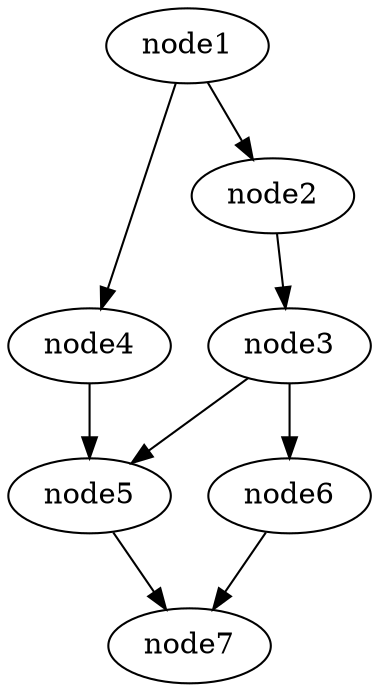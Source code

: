 digraph g{
	node7
	node6 -> node7
	node5 -> node7
	node4 -> node5
	node3 -> node6
	node3 -> node5
	node2 -> node3
	node1 -> node4
	node1 -> node2
}
